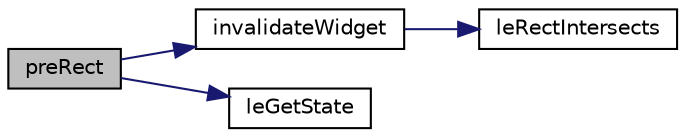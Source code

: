 digraph "preRect"
{
 // LATEX_PDF_SIZE
  edge [fontname="Helvetica",fontsize="10",labelfontname="Helvetica",labelfontsize="10"];
  node [fontname="Helvetica",fontsize="10",shape=record];
  rankdir="LR";
  Node1 [label="preRect",height=0.2,width=0.4,color="black", fillcolor="grey75", style="filled", fontcolor="black",tooltip=" "];
  Node1 -> Node2 [color="midnightblue",fontsize="10",style="solid",fontname="Helvetica"];
  Node2 [label="invalidateWidget",height=0.2,width=0.4,color="black", fillcolor="white", style="filled",URL="$legato__renderer_8c.html#a11d01f6631184dea33e9eb6a6a56b4ed",tooltip=" "];
  Node2 -> Node3 [color="midnightblue",fontsize="10",style="solid",fontname="Helvetica"];
  Node3 [label="leRectIntersects",height=0.2,width=0.4,color="black", fillcolor="white", style="filled",URL="$legato__rect_8c.html#a3ae2e8d6ed6a3a5af11b9273fb02195d",tooltip=" "];
  Node1 -> Node4 [color="midnightblue",fontsize="10",style="solid",fontname="Helvetica"];
  Node4 [label="leGetState",height=0.2,width=0.4,color="black", fillcolor="white", style="filled",URL="$legato__state_8c.html#a9db6b16767c48cea14f348e30a6390bc",tooltip=" "];
}
